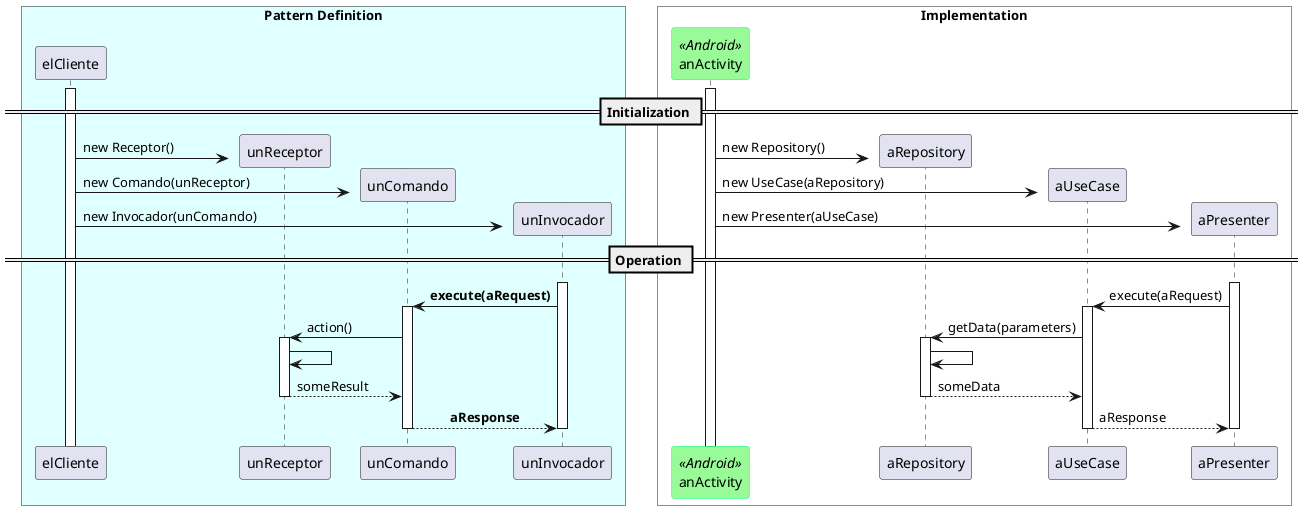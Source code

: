 @startuml SEQ_command_versus
skinparam BoxPadding 10
skinparam ParticipantPadding 10

!pragma teoz true

'title Sequence Diagram Command Pattern as Implemented
skinparam participant {
    BackgroundColor<<Android>> PaleGreen
    ArrowColor<<Android>> SeaGreen
    BorderColor<<Android>> SpringGreen
}

box "Pattern Definition" #LightCyan
    participant elCliente
    participant unReceptor
    participant unComando
    participant unInvocador
end box

box "Implementation" #White
    participant anActivity <<Android>>
    participant aRepository
    participant aUseCase
    participant aPresenter
end box

activate elCliente 
activate anActivity 
== Initialization ==
create unReceptor
elCliente -> unReceptor: new Receptor() \t\t
create aRepository
& anActivity -> aRepository: new Repository() \t\t

create unComando
elCliente -> unComando: new Comando(unReceptor)
create aUseCase
& anActivity -> aUseCase: new UseCase(aRepository)

create unInvocador
elCliente -> unInvocador: new Invocador(unComando)
create aPresenter
& anActivity -> aPresenter: new Presenter(aUseCase)


== Operation ==
activate aPresenter
activate unInvocador
unInvocador -> unComando: <b>execute(aRequest)</b>
& aPresenter -> aUseCase: execute(aRequest)
activate aUseCase
activate unComando
unComando -> unReceptor: action()
& aUseCase -> aRepository: getData(parameters)
activate unReceptor
activate aRepository
unReceptor -> unReceptor
&aRepository -> aRepository
unReceptor --> unComando: someResult
& aRepository --> aUseCase: someData
deactivate aRepository
deactivate unReceptor
unComando --> unInvocador: \t <b>aResponse</b>
& aUseCase --> aPresenter: aResponse
deactivate aPresenter
deactivate unInvocador
deactivate unComando
deactivate aUseCase

@enduml